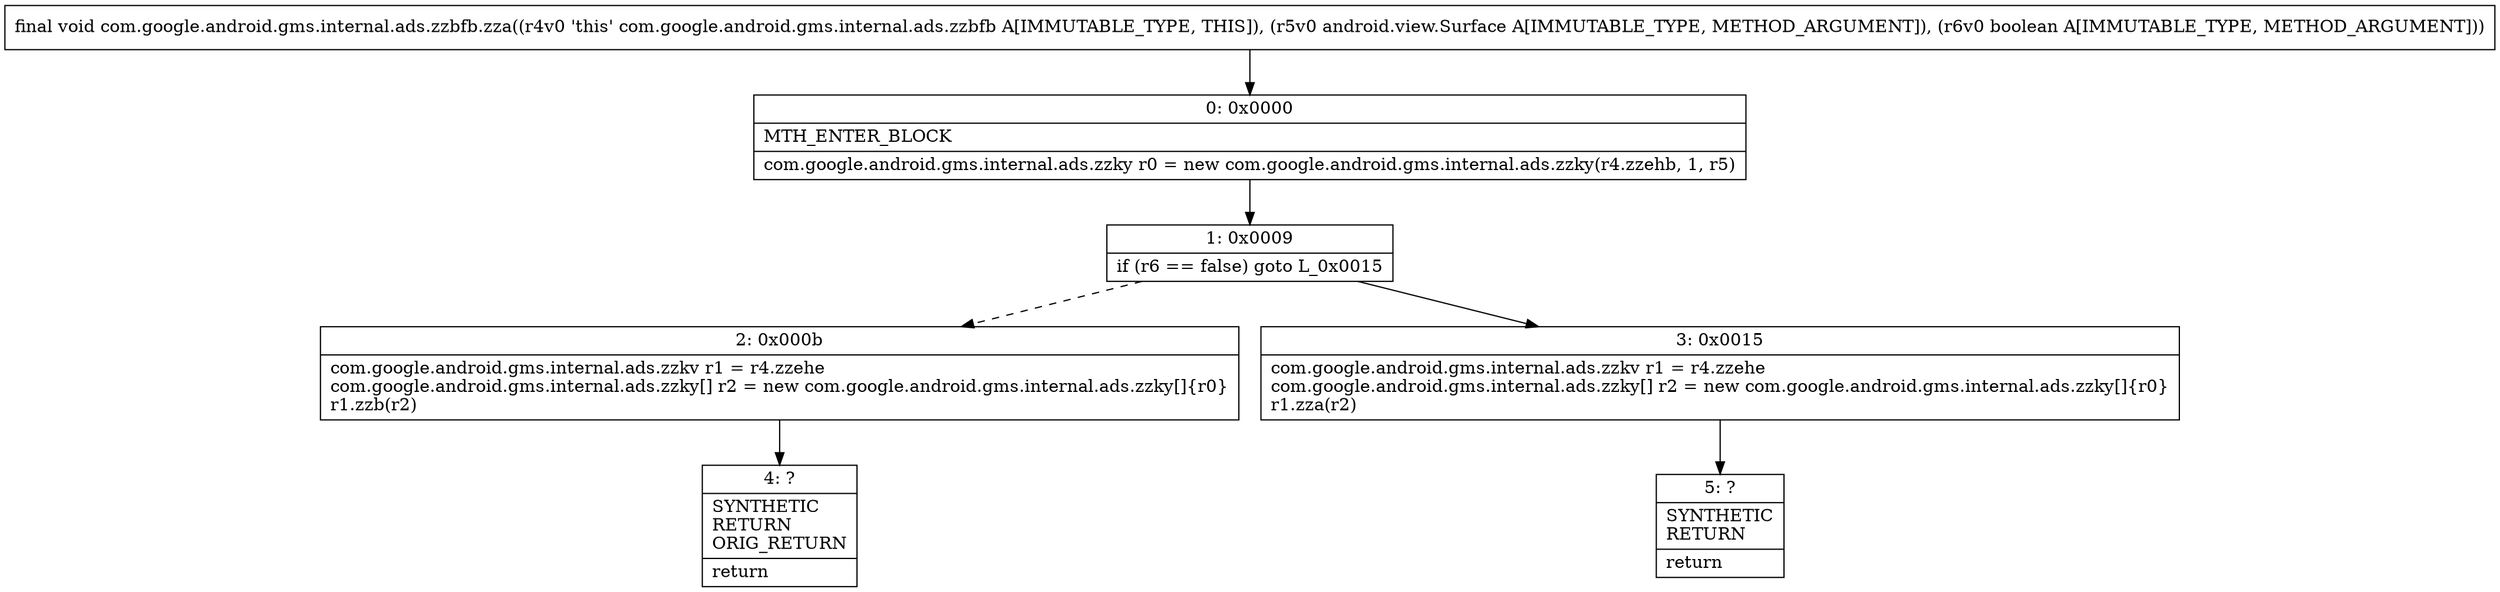 digraph "CFG forcom.google.android.gms.internal.ads.zzbfb.zza(Landroid\/view\/Surface;Z)V" {
Node_0 [shape=record,label="{0\:\ 0x0000|MTH_ENTER_BLOCK\l|com.google.android.gms.internal.ads.zzky r0 = new com.google.android.gms.internal.ads.zzky(r4.zzehb, 1, r5)\l}"];
Node_1 [shape=record,label="{1\:\ 0x0009|if (r6 == false) goto L_0x0015\l}"];
Node_2 [shape=record,label="{2\:\ 0x000b|com.google.android.gms.internal.ads.zzkv r1 = r4.zzehe\lcom.google.android.gms.internal.ads.zzky[] r2 = new com.google.android.gms.internal.ads.zzky[]\{r0\}\lr1.zzb(r2)\l}"];
Node_3 [shape=record,label="{3\:\ 0x0015|com.google.android.gms.internal.ads.zzkv r1 = r4.zzehe\lcom.google.android.gms.internal.ads.zzky[] r2 = new com.google.android.gms.internal.ads.zzky[]\{r0\}\lr1.zza(r2)\l}"];
Node_4 [shape=record,label="{4\:\ ?|SYNTHETIC\lRETURN\lORIG_RETURN\l|return\l}"];
Node_5 [shape=record,label="{5\:\ ?|SYNTHETIC\lRETURN\l|return\l}"];
MethodNode[shape=record,label="{final void com.google.android.gms.internal.ads.zzbfb.zza((r4v0 'this' com.google.android.gms.internal.ads.zzbfb A[IMMUTABLE_TYPE, THIS]), (r5v0 android.view.Surface A[IMMUTABLE_TYPE, METHOD_ARGUMENT]), (r6v0 boolean A[IMMUTABLE_TYPE, METHOD_ARGUMENT])) }"];
MethodNode -> Node_0;
Node_0 -> Node_1;
Node_1 -> Node_2[style=dashed];
Node_1 -> Node_3;
Node_2 -> Node_4;
Node_3 -> Node_5;
}

